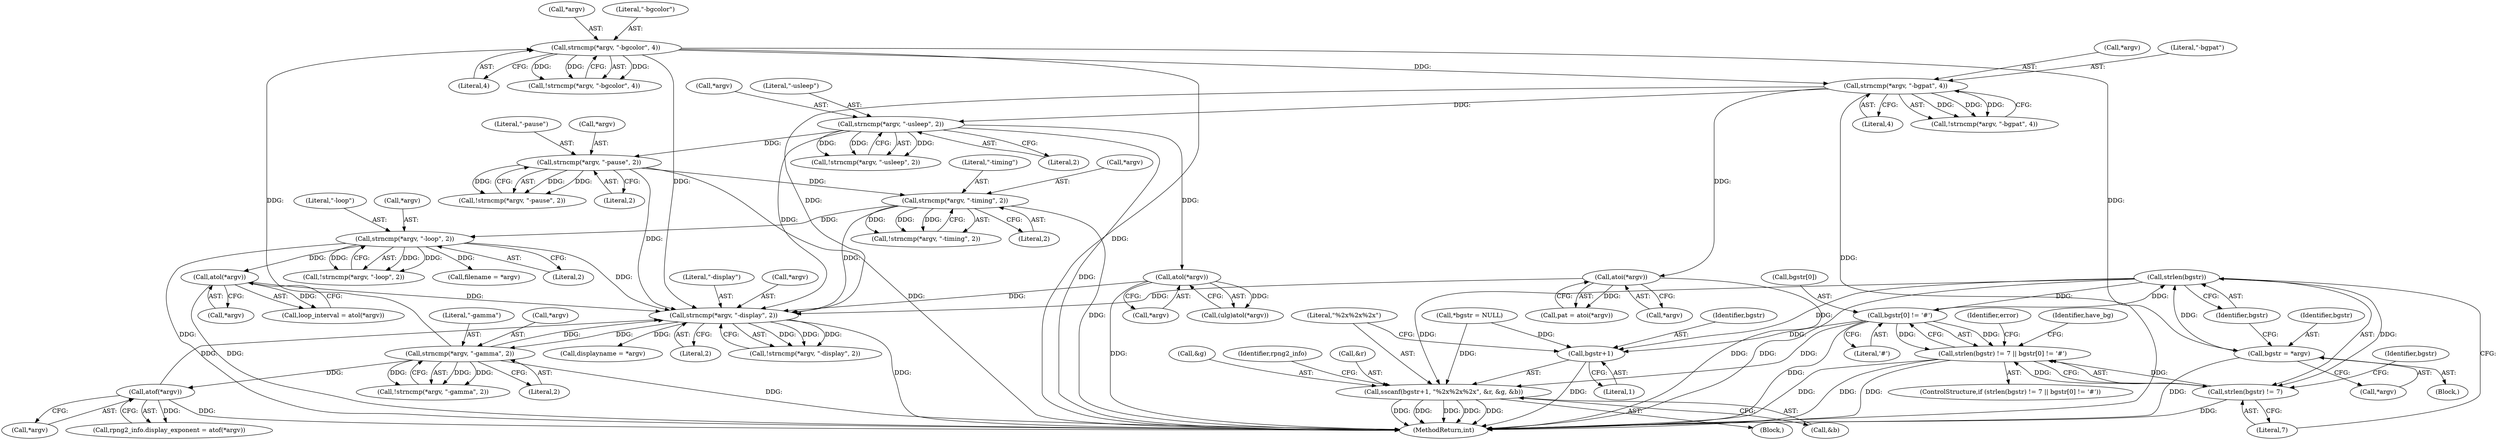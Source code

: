 digraph "0_Android_9d4853418ab2f754c2b63e091c29c5529b8b86ca_8@API" {
"1000317" [label="(Call,strlen(bgstr))"];
"1000310" [label="(Call,bgstr = *argv)"];
"1000295" [label="(Call,strncmp(*argv, \"-bgcolor\", 4))"];
"1000262" [label="(Call,strncmp(*argv, \"-gamma\", 2))"];
"1000241" [label="(Call,strncmp(*argv, \"-display\", 2))"];
"1000281" [label="(Call,atof(*argv))"];
"1000407" [label="(Call,strncmp(*argv, \"-pause\", 2))"];
"1000379" [label="(Call,strncmp(*argv, \"-usleep\", 2))"];
"1000338" [label="(Call,strncmp(*argv, \"-bgpat\", 4))"];
"1000431" [label="(Call,strncmp(*argv, \"-loop\", 2))"];
"1000419" [label="(Call,strncmp(*argv, \"-timing\", 2))"];
"1000398" [label="(Call,atol(*argv))"];
"1000355" [label="(Call,atoi(*argv))"];
"1000460" [label="(Call,atol(*argv))"];
"1000320" [label="(Call,bgstr[0] != '#')"];
"1000317" [label="(Call,strlen(bgstr))"];
"1000316" [label="(Call,strlen(bgstr) != 7)"];
"1000315" [label="(Call,strlen(bgstr) != 7 || bgstr[0] != '#')"];
"1000663" [label="(Call,sscanf(bgstr+1, \"%2x%2x%2x\", &r, &g, &b))"];
"1000664" [label="(Call,bgstr+1)"];
"1000311" [label="(Identifier,bgstr)"];
"1000296" [label="(Call,*argv)"];
"1000461" [label="(Call,*argv)"];
"1000398" [label="(Call,atol(*argv))"];
"1000356" [label="(Call,*argv)"];
"1000262" [label="(Call,strncmp(*argv, \"-gamma\", 2))"];
"1000244" [label="(Literal,\"-display\")"];
"1000315" [label="(Call,strlen(bgstr) != 7 || bgstr[0] != '#')"];
"1000342" [label="(Literal,4)"];
"1000672" [label="(Call,&b)"];
"1000666" [label="(Literal,1)"];
"1000431" [label="(Call,strncmp(*argv, \"-loop\", 2))"];
"1000255" [label="(Call,displayname = *argv)"];
"1000245" [label="(Literal,2)"];
"1000430" [label="(Call,!strncmp(*argv, \"-loop\", 2))"];
"1000314" [label="(ControlStructure,if (strlen(bgstr) != 7 || bgstr[0] != '#'))"];
"1000316" [label="(Call,strlen(bgstr) != 7)"];
"1000487" [label="(Call,filename = *argv)"];
"1000337" [label="(Call,!strncmp(*argv, \"-bgpat\", 4))"];
"1000339" [label="(Call,*argv)"];
"1000353" [label="(Call,pat = atoi(*argv))"];
"1000419" [label="(Call,strncmp(*argv, \"-timing\", 2))"];
"1000310" [label="(Call,bgstr = *argv)"];
"1000435" [label="(Literal,2)"];
"1000298" [label="(Literal,\"-bgcolor\")"];
"1000261" [label="(Call,!strncmp(*argv, \"-gamma\", 2))"];
"1000265" [label="(Literal,\"-gamma\")"];
"1000355" [label="(Call,atoi(*argv))"];
"1000317" [label="(Call,strlen(bgstr))"];
"1000434" [label="(Literal,\"-loop\")"];
"1000399" [label="(Call,*argv)"];
"1000312" [label="(Call,*argv)"];
"1001099" [label="(MethodReturn,int)"];
"1000407" [label="(Call,strncmp(*argv, \"-pause\", 2))"];
"1000241" [label="(Call,strncmp(*argv, \"-display\", 2))"];
"1000422" [label="(Literal,\"-timing\")"];
"1000410" [label="(Literal,\"-pause\")"];
"1000383" [label="(Literal,2)"];
"1000240" [label="(Call,!strncmp(*argv, \"-display\", 2))"];
"1000277" [label="(Call,rpng2_info.display_exponent = atof(*argv))"];
"1000382" [label="(Literal,\"-usleep\")"];
"1000319" [label="(Literal,7)"];
"1000281" [label="(Call,atof(*argv))"];
"1000330" [label="(Identifier,have_bg)"];
"1000676" [label="(Identifier,rpng2_info)"];
"1000151" [label="(Call,*bgstr = NULL)"];
"1000295" [label="(Call,strncmp(*argv, \"-bgcolor\", 4))"];
"1000423" [label="(Literal,2)"];
"1000263" [label="(Call,*argv)"];
"1000309" [label="(Block,)"];
"1000396" [label="(Call,(ulg)atol(*argv))"];
"1000299" [label="(Literal,4)"];
"1000411" [label="(Literal,2)"];
"1000420" [label="(Call,*argv)"];
"1000324" [label="(Literal,'#')"];
"1000659" [label="(Block,)"];
"1000408" [label="(Call,*argv)"];
"1000667" [label="(Literal,\"%2x%2x%2x\")"];
"1000318" [label="(Identifier,bgstr)"];
"1000242" [label="(Call,*argv)"];
"1000668" [label="(Call,&r)"];
"1000670" [label="(Call,&g)"];
"1000378" [label="(Call,!strncmp(*argv, \"-usleep\", 2))"];
"1000341" [label="(Literal,\"-bgpat\")"];
"1000665" [label="(Identifier,bgstr)"];
"1000320" [label="(Call,bgstr[0] != '#')"];
"1000460" [label="(Call,atol(*argv))"];
"1000266" [label="(Literal,2)"];
"1000338" [label="(Call,strncmp(*argv, \"-bgpat\", 4))"];
"1000282" [label="(Call,*argv)"];
"1000663" [label="(Call,sscanf(bgstr+1, \"%2x%2x%2x\", &r, &g, &b))"];
"1000294" [label="(Call,!strncmp(*argv, \"-bgcolor\", 4))"];
"1000379" [label="(Call,strncmp(*argv, \"-usleep\", 2))"];
"1000380" [label="(Call,*argv)"];
"1000432" [label="(Call,*argv)"];
"1000406" [label="(Call,!strncmp(*argv, \"-pause\", 2))"];
"1000458" [label="(Call,loop_interval = atol(*argv))"];
"1000321" [label="(Call,bgstr[0])"];
"1000322" [label="(Identifier,bgstr)"];
"1000418" [label="(Call,!strncmp(*argv, \"-timing\", 2))"];
"1000664" [label="(Call,bgstr+1)"];
"1000326" [label="(Identifier,error)"];
"1000317" -> "1000316"  [label="AST: "];
"1000317" -> "1000318"  [label="CFG: "];
"1000318" -> "1000317"  [label="AST: "];
"1000319" -> "1000317"  [label="CFG: "];
"1000317" -> "1001099"  [label="DDG: "];
"1000317" -> "1000316"  [label="DDG: "];
"1000310" -> "1000317"  [label="DDG: "];
"1000320" -> "1000317"  [label="DDG: "];
"1000317" -> "1000320"  [label="DDG: "];
"1000317" -> "1000663"  [label="DDG: "];
"1000317" -> "1000664"  [label="DDG: "];
"1000310" -> "1000309"  [label="AST: "];
"1000310" -> "1000312"  [label="CFG: "];
"1000311" -> "1000310"  [label="AST: "];
"1000312" -> "1000310"  [label="AST: "];
"1000318" -> "1000310"  [label="CFG: "];
"1000310" -> "1001099"  [label="DDG: "];
"1000295" -> "1000310"  [label="DDG: "];
"1000295" -> "1000294"  [label="AST: "];
"1000295" -> "1000299"  [label="CFG: "];
"1000296" -> "1000295"  [label="AST: "];
"1000298" -> "1000295"  [label="AST: "];
"1000299" -> "1000295"  [label="AST: "];
"1000294" -> "1000295"  [label="CFG: "];
"1000295" -> "1001099"  [label="DDG: "];
"1000295" -> "1000241"  [label="DDG: "];
"1000295" -> "1000294"  [label="DDG: "];
"1000295" -> "1000294"  [label="DDG: "];
"1000295" -> "1000294"  [label="DDG: "];
"1000262" -> "1000295"  [label="DDG: "];
"1000295" -> "1000338"  [label="DDG: "];
"1000262" -> "1000261"  [label="AST: "];
"1000262" -> "1000266"  [label="CFG: "];
"1000263" -> "1000262"  [label="AST: "];
"1000265" -> "1000262"  [label="AST: "];
"1000266" -> "1000262"  [label="AST: "];
"1000261" -> "1000262"  [label="CFG: "];
"1000262" -> "1001099"  [label="DDG: "];
"1000262" -> "1000241"  [label="DDG: "];
"1000262" -> "1000261"  [label="DDG: "];
"1000262" -> "1000261"  [label="DDG: "];
"1000262" -> "1000261"  [label="DDG: "];
"1000241" -> "1000262"  [label="DDG: "];
"1000262" -> "1000281"  [label="DDG: "];
"1000241" -> "1000240"  [label="AST: "];
"1000241" -> "1000245"  [label="CFG: "];
"1000242" -> "1000241"  [label="AST: "];
"1000244" -> "1000241"  [label="AST: "];
"1000245" -> "1000241"  [label="AST: "];
"1000240" -> "1000241"  [label="CFG: "];
"1000241" -> "1001099"  [label="DDG: "];
"1000241" -> "1000240"  [label="DDG: "];
"1000241" -> "1000240"  [label="DDG: "];
"1000241" -> "1000240"  [label="DDG: "];
"1000281" -> "1000241"  [label="DDG: "];
"1000407" -> "1000241"  [label="DDG: "];
"1000431" -> "1000241"  [label="DDG: "];
"1000398" -> "1000241"  [label="DDG: "];
"1000355" -> "1000241"  [label="DDG: "];
"1000338" -> "1000241"  [label="DDG: "];
"1000460" -> "1000241"  [label="DDG: "];
"1000419" -> "1000241"  [label="DDG: "];
"1000379" -> "1000241"  [label="DDG: "];
"1000241" -> "1000255"  [label="DDG: "];
"1000281" -> "1000277"  [label="AST: "];
"1000281" -> "1000282"  [label="CFG: "];
"1000282" -> "1000281"  [label="AST: "];
"1000277" -> "1000281"  [label="CFG: "];
"1000281" -> "1001099"  [label="DDG: "];
"1000281" -> "1000277"  [label="DDG: "];
"1000407" -> "1000406"  [label="AST: "];
"1000407" -> "1000411"  [label="CFG: "];
"1000408" -> "1000407"  [label="AST: "];
"1000410" -> "1000407"  [label="AST: "];
"1000411" -> "1000407"  [label="AST: "];
"1000406" -> "1000407"  [label="CFG: "];
"1000407" -> "1001099"  [label="DDG: "];
"1000407" -> "1000406"  [label="DDG: "];
"1000407" -> "1000406"  [label="DDG: "];
"1000407" -> "1000406"  [label="DDG: "];
"1000379" -> "1000407"  [label="DDG: "];
"1000407" -> "1000419"  [label="DDG: "];
"1000379" -> "1000378"  [label="AST: "];
"1000379" -> "1000383"  [label="CFG: "];
"1000380" -> "1000379"  [label="AST: "];
"1000382" -> "1000379"  [label="AST: "];
"1000383" -> "1000379"  [label="AST: "];
"1000378" -> "1000379"  [label="CFG: "];
"1000379" -> "1001099"  [label="DDG: "];
"1000379" -> "1000378"  [label="DDG: "];
"1000379" -> "1000378"  [label="DDG: "];
"1000379" -> "1000378"  [label="DDG: "];
"1000338" -> "1000379"  [label="DDG: "];
"1000379" -> "1000398"  [label="DDG: "];
"1000338" -> "1000337"  [label="AST: "];
"1000338" -> "1000342"  [label="CFG: "];
"1000339" -> "1000338"  [label="AST: "];
"1000341" -> "1000338"  [label="AST: "];
"1000342" -> "1000338"  [label="AST: "];
"1000337" -> "1000338"  [label="CFG: "];
"1000338" -> "1001099"  [label="DDG: "];
"1000338" -> "1000337"  [label="DDG: "];
"1000338" -> "1000337"  [label="DDG: "];
"1000338" -> "1000337"  [label="DDG: "];
"1000338" -> "1000355"  [label="DDG: "];
"1000431" -> "1000430"  [label="AST: "];
"1000431" -> "1000435"  [label="CFG: "];
"1000432" -> "1000431"  [label="AST: "];
"1000434" -> "1000431"  [label="AST: "];
"1000435" -> "1000431"  [label="AST: "];
"1000430" -> "1000431"  [label="CFG: "];
"1000431" -> "1001099"  [label="DDG: "];
"1000431" -> "1000430"  [label="DDG: "];
"1000431" -> "1000430"  [label="DDG: "];
"1000431" -> "1000430"  [label="DDG: "];
"1000419" -> "1000431"  [label="DDG: "];
"1000431" -> "1000460"  [label="DDG: "];
"1000431" -> "1000487"  [label="DDG: "];
"1000419" -> "1000418"  [label="AST: "];
"1000419" -> "1000423"  [label="CFG: "];
"1000420" -> "1000419"  [label="AST: "];
"1000422" -> "1000419"  [label="AST: "];
"1000423" -> "1000419"  [label="AST: "];
"1000418" -> "1000419"  [label="CFG: "];
"1000419" -> "1001099"  [label="DDG: "];
"1000419" -> "1000418"  [label="DDG: "];
"1000419" -> "1000418"  [label="DDG: "];
"1000419" -> "1000418"  [label="DDG: "];
"1000398" -> "1000396"  [label="AST: "];
"1000398" -> "1000399"  [label="CFG: "];
"1000399" -> "1000398"  [label="AST: "];
"1000396" -> "1000398"  [label="CFG: "];
"1000398" -> "1001099"  [label="DDG: "];
"1000398" -> "1000396"  [label="DDG: "];
"1000355" -> "1000353"  [label="AST: "];
"1000355" -> "1000356"  [label="CFG: "];
"1000356" -> "1000355"  [label="AST: "];
"1000353" -> "1000355"  [label="CFG: "];
"1000355" -> "1001099"  [label="DDG: "];
"1000355" -> "1000353"  [label="DDG: "];
"1000460" -> "1000458"  [label="AST: "];
"1000460" -> "1000461"  [label="CFG: "];
"1000461" -> "1000460"  [label="AST: "];
"1000458" -> "1000460"  [label="CFG: "];
"1000460" -> "1001099"  [label="DDG: "];
"1000460" -> "1000458"  [label="DDG: "];
"1000320" -> "1000315"  [label="AST: "];
"1000320" -> "1000324"  [label="CFG: "];
"1000321" -> "1000320"  [label="AST: "];
"1000324" -> "1000320"  [label="AST: "];
"1000315" -> "1000320"  [label="CFG: "];
"1000320" -> "1001099"  [label="DDG: "];
"1000320" -> "1000315"  [label="DDG: "];
"1000320" -> "1000315"  [label="DDG: "];
"1000320" -> "1000663"  [label="DDG: "];
"1000320" -> "1000664"  [label="DDG: "];
"1000316" -> "1000315"  [label="AST: "];
"1000316" -> "1000319"  [label="CFG: "];
"1000319" -> "1000316"  [label="AST: "];
"1000322" -> "1000316"  [label="CFG: "];
"1000315" -> "1000316"  [label="CFG: "];
"1000316" -> "1001099"  [label="DDG: "];
"1000316" -> "1000315"  [label="DDG: "];
"1000316" -> "1000315"  [label="DDG: "];
"1000315" -> "1000314"  [label="AST: "];
"1000326" -> "1000315"  [label="CFG: "];
"1000330" -> "1000315"  [label="CFG: "];
"1000315" -> "1001099"  [label="DDG: "];
"1000315" -> "1001099"  [label="DDG: "];
"1000315" -> "1001099"  [label="DDG: "];
"1000663" -> "1000659"  [label="AST: "];
"1000663" -> "1000672"  [label="CFG: "];
"1000664" -> "1000663"  [label="AST: "];
"1000667" -> "1000663"  [label="AST: "];
"1000668" -> "1000663"  [label="AST: "];
"1000670" -> "1000663"  [label="AST: "];
"1000672" -> "1000663"  [label="AST: "];
"1000676" -> "1000663"  [label="CFG: "];
"1000663" -> "1001099"  [label="DDG: "];
"1000663" -> "1001099"  [label="DDG: "];
"1000663" -> "1001099"  [label="DDG: "];
"1000663" -> "1001099"  [label="DDG: "];
"1000663" -> "1001099"  [label="DDG: "];
"1000151" -> "1000663"  [label="DDG: "];
"1000664" -> "1000666"  [label="CFG: "];
"1000665" -> "1000664"  [label="AST: "];
"1000666" -> "1000664"  [label="AST: "];
"1000667" -> "1000664"  [label="CFG: "];
"1000664" -> "1001099"  [label="DDG: "];
"1000151" -> "1000664"  [label="DDG: "];
}
